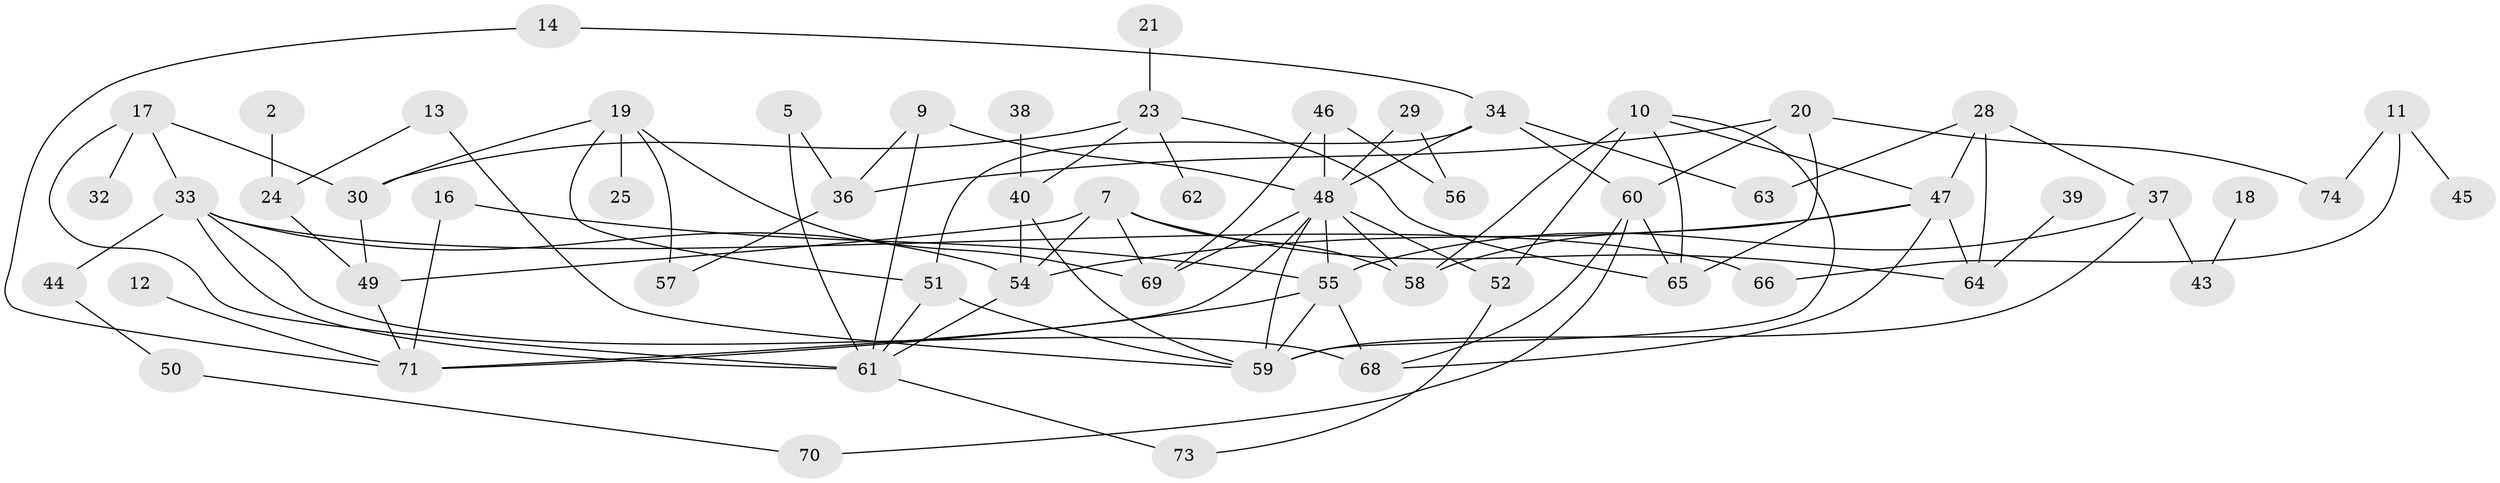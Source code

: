 // original degree distribution, {3: 0.1564625850340136, 1: 0.17006802721088435, 0: 0.09523809523809523, 8: 0.006802721088435374, 2: 0.35374149659863946, 4: 0.14285714285714285, 6: 0.034013605442176874, 5: 0.04081632653061224}
// Generated by graph-tools (version 1.1) at 2025/00/03/09/25 03:00:52]
// undirected, 58 vertices, 97 edges
graph export_dot {
graph [start="1"]
  node [color=gray90,style=filled];
  2;
  5;
  7;
  9;
  10;
  11;
  12;
  13;
  14;
  16;
  17;
  18;
  19;
  20;
  21;
  23;
  24;
  25;
  28;
  29;
  30;
  32;
  33;
  34;
  36;
  37;
  38;
  39;
  40;
  43;
  44;
  45;
  46;
  47;
  48;
  49;
  50;
  51;
  52;
  54;
  55;
  56;
  57;
  58;
  59;
  60;
  61;
  62;
  63;
  64;
  65;
  66;
  68;
  69;
  70;
  71;
  73;
  74;
  2 -- 24 [weight=1.0];
  5 -- 36 [weight=1.0];
  5 -- 61 [weight=1.0];
  7 -- 49 [weight=1.0];
  7 -- 54 [weight=1.0];
  7 -- 58 [weight=1.0];
  7 -- 64 [weight=1.0];
  7 -- 69 [weight=1.0];
  9 -- 36 [weight=1.0];
  9 -- 48 [weight=2.0];
  9 -- 61 [weight=1.0];
  10 -- 47 [weight=1.0];
  10 -- 52 [weight=2.0];
  10 -- 58 [weight=1.0];
  10 -- 59 [weight=1.0];
  10 -- 65 [weight=1.0];
  11 -- 45 [weight=1.0];
  11 -- 66 [weight=1.0];
  11 -- 74 [weight=1.0];
  12 -- 71 [weight=1.0];
  13 -- 24 [weight=1.0];
  13 -- 59 [weight=1.0];
  14 -- 34 [weight=1.0];
  14 -- 71 [weight=1.0];
  16 -- 55 [weight=1.0];
  16 -- 71 [weight=1.0];
  17 -- 30 [weight=1.0];
  17 -- 32 [weight=1.0];
  17 -- 33 [weight=1.0];
  17 -- 61 [weight=1.0];
  18 -- 43 [weight=1.0];
  19 -- 25 [weight=1.0];
  19 -- 30 [weight=1.0];
  19 -- 51 [weight=1.0];
  19 -- 57 [weight=1.0];
  19 -- 69 [weight=1.0];
  20 -- 36 [weight=1.0];
  20 -- 60 [weight=1.0];
  20 -- 65 [weight=1.0];
  20 -- 74 [weight=1.0];
  21 -- 23 [weight=1.0];
  23 -- 30 [weight=1.0];
  23 -- 40 [weight=1.0];
  23 -- 62 [weight=1.0];
  23 -- 65 [weight=1.0];
  24 -- 49 [weight=1.0];
  28 -- 37 [weight=1.0];
  28 -- 47 [weight=1.0];
  28 -- 63 [weight=1.0];
  28 -- 64 [weight=1.0];
  29 -- 48 [weight=1.0];
  29 -- 56 [weight=1.0];
  30 -- 49 [weight=1.0];
  33 -- 44 [weight=1.0];
  33 -- 54 [weight=1.0];
  33 -- 61 [weight=1.0];
  33 -- 66 [weight=1.0];
  33 -- 68 [weight=1.0];
  34 -- 48 [weight=1.0];
  34 -- 51 [weight=1.0];
  34 -- 60 [weight=1.0];
  34 -- 63 [weight=1.0];
  36 -- 57 [weight=1.0];
  37 -- 43 [weight=1.0];
  37 -- 55 [weight=1.0];
  37 -- 59 [weight=1.0];
  38 -- 40 [weight=1.0];
  39 -- 64 [weight=1.0];
  40 -- 54 [weight=1.0];
  40 -- 59 [weight=1.0];
  44 -- 50 [weight=1.0];
  46 -- 48 [weight=2.0];
  46 -- 56 [weight=1.0];
  46 -- 69 [weight=1.0];
  47 -- 54 [weight=1.0];
  47 -- 58 [weight=1.0];
  47 -- 64 [weight=1.0];
  47 -- 68 [weight=1.0];
  48 -- 52 [weight=1.0];
  48 -- 55 [weight=1.0];
  48 -- 58 [weight=1.0];
  48 -- 59 [weight=1.0];
  48 -- 69 [weight=1.0];
  48 -- 71 [weight=1.0];
  49 -- 71 [weight=1.0];
  50 -- 70 [weight=1.0];
  51 -- 59 [weight=1.0];
  51 -- 61 [weight=1.0];
  52 -- 73 [weight=1.0];
  54 -- 61 [weight=1.0];
  55 -- 59 [weight=1.0];
  55 -- 68 [weight=1.0];
  55 -- 71 [weight=1.0];
  60 -- 65 [weight=1.0];
  60 -- 68 [weight=1.0];
  60 -- 70 [weight=1.0];
  61 -- 73 [weight=1.0];
}
